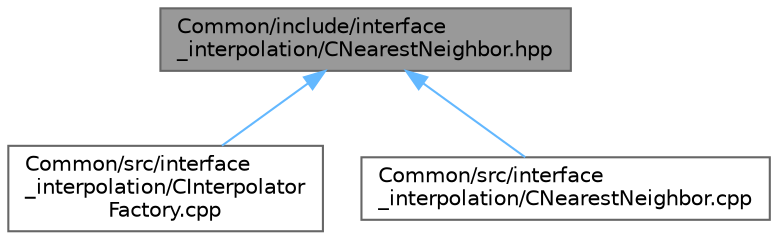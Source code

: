 digraph "Common/include/interface_interpolation/CNearestNeighbor.hpp"
{
 // LATEX_PDF_SIZE
  bgcolor="transparent";
  edge [fontname=Helvetica,fontsize=10,labelfontname=Helvetica,labelfontsize=10];
  node [fontname=Helvetica,fontsize=10,shape=box,height=0.2,width=0.4];
  Node1 [id="Node000001",label="Common/include/interface\l_interpolation/CNearestNeighbor.hpp",height=0.2,width=0.4,color="gray40", fillcolor="grey60", style="filled", fontcolor="black",tooltip="Nearest Neighbor interpolation class."];
  Node1 -> Node2 [id="edge1_Node000001_Node000002",dir="back",color="steelblue1",style="solid",tooltip=" "];
  Node2 [id="Node000002",label="Common/src/interface\l_interpolation/CInterpolator\lFactory.cpp",height=0.2,width=0.4,color="grey40", fillcolor="white", style="filled",URL="$CInterpolatorFactory_8cpp.html",tooltip="Factory to generate interpolator objects."];
  Node1 -> Node3 [id="edge2_Node000001_Node000003",dir="back",color="steelblue1",style="solid",tooltip=" "];
  Node3 [id="Node000003",label="Common/src/interface\l_interpolation/CNearestNeighbor.cpp",height=0.2,width=0.4,color="grey40", fillcolor="white", style="filled",URL="$CNearestNeighbor_8cpp.html",tooltip="Implementation of nearest neighbor interpolation."];
}
